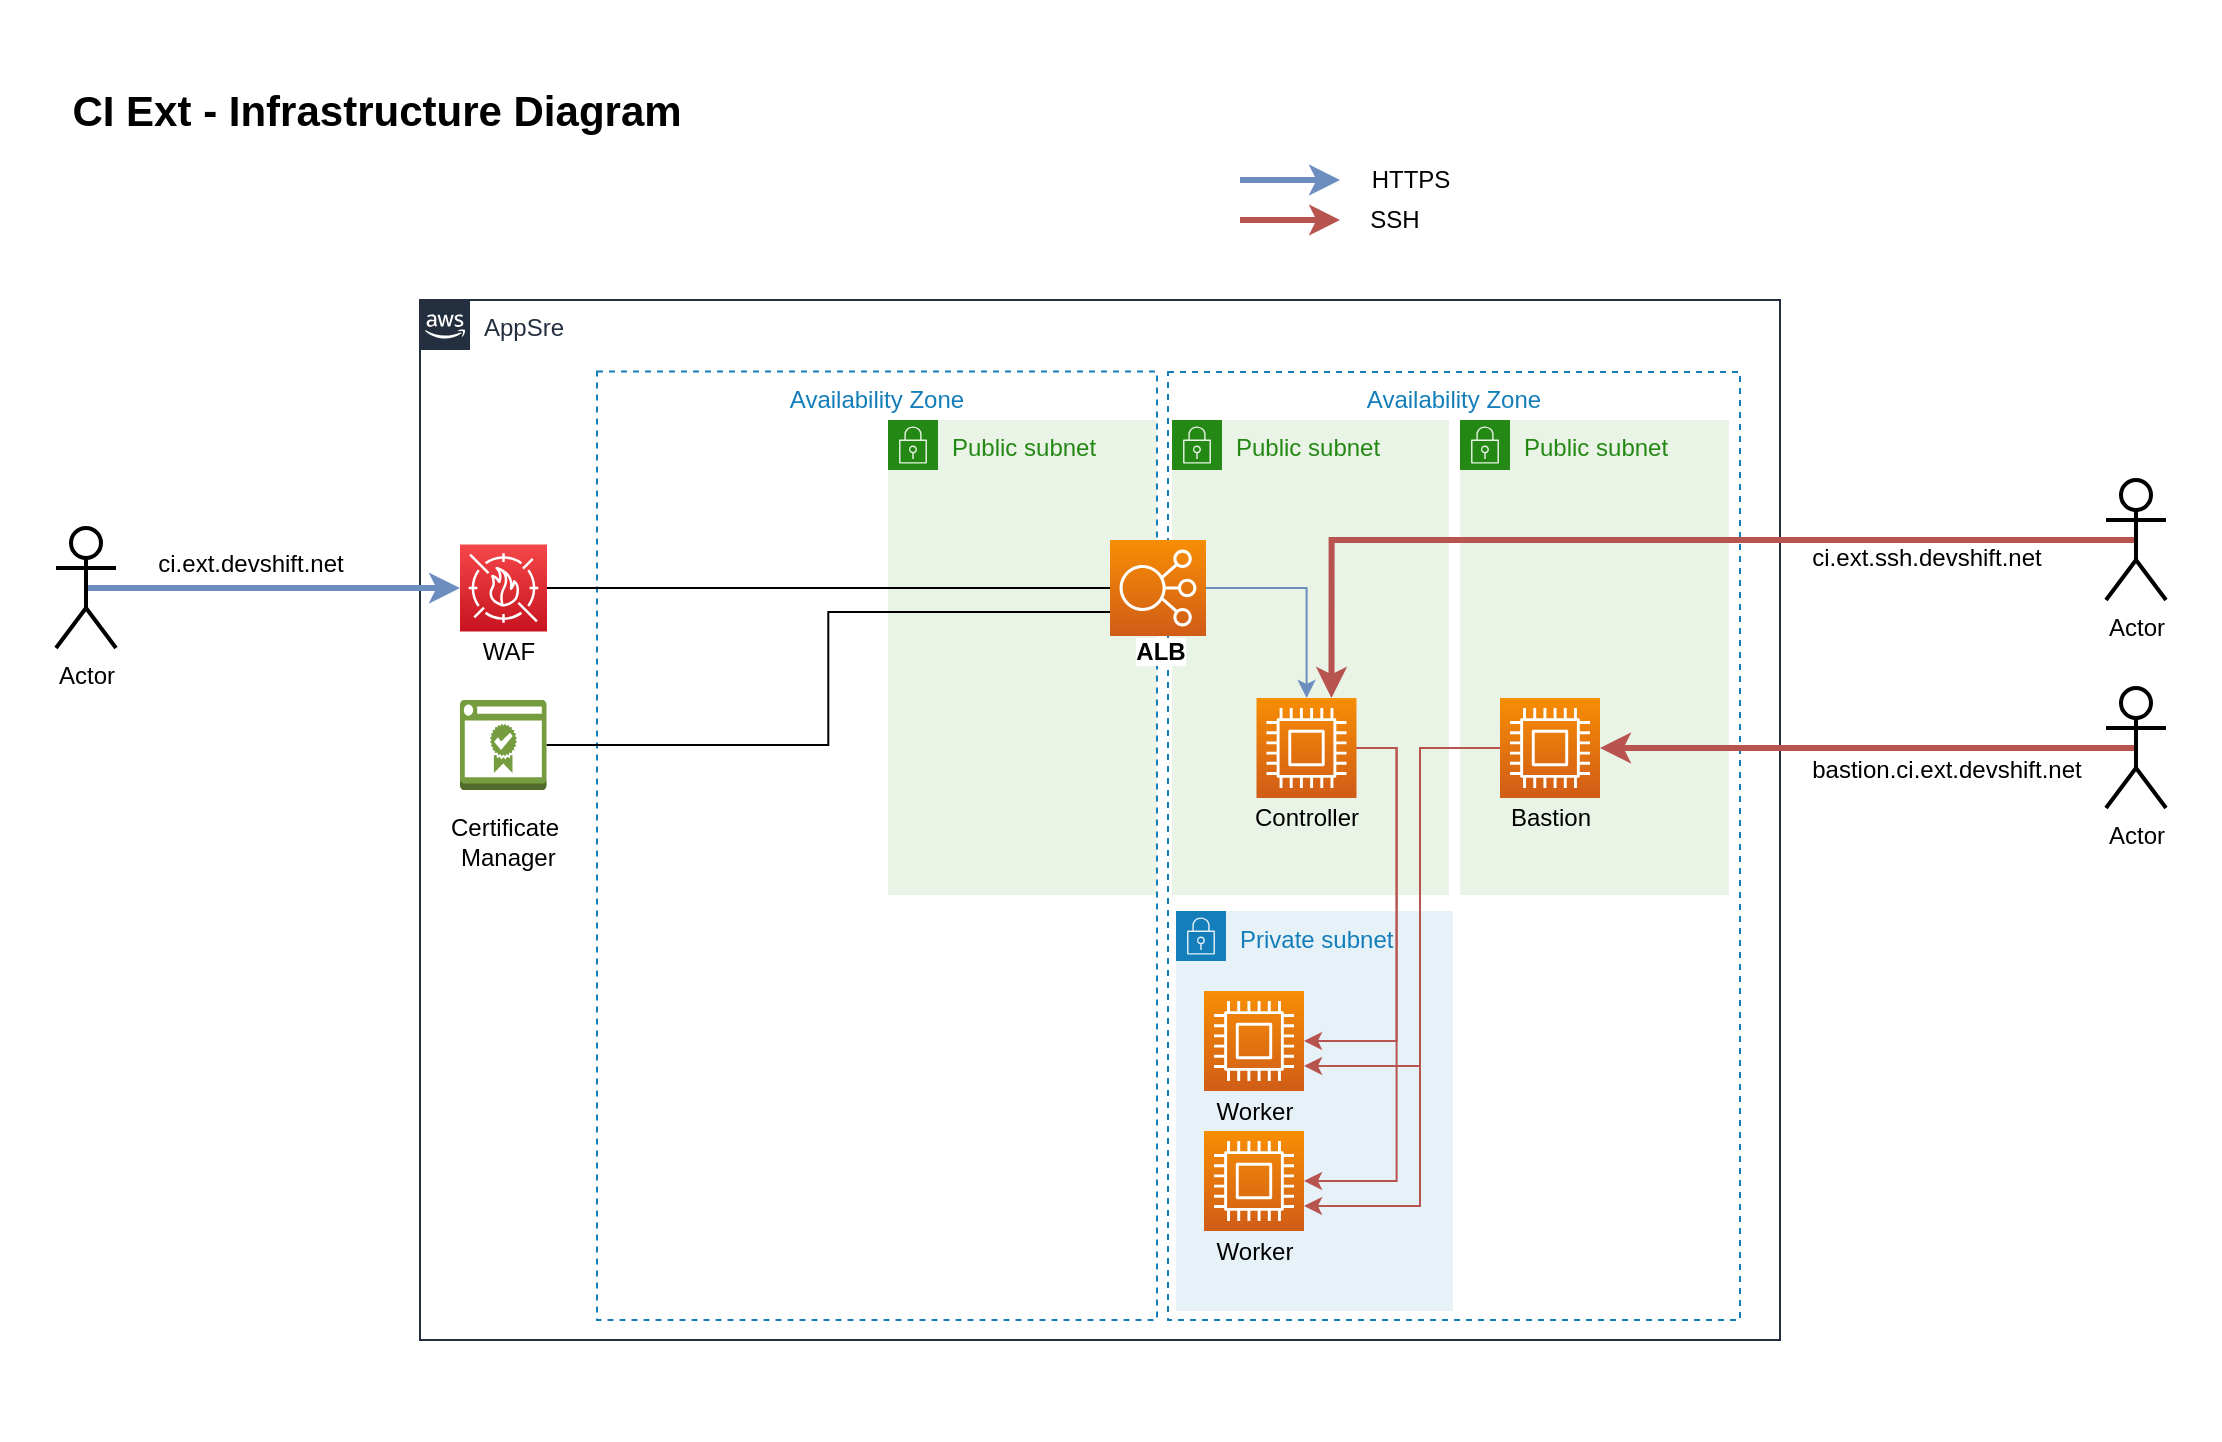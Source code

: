<mxfile version="16.5.6" type="device"><diagram id="Ht1M8jgEwFfnCIfOTk4-" name="Page-1"><mxGraphModel dx="1878" dy="1026" grid="1" gridSize="10" guides="1" tooltips="1" connect="1" arrows="1" fold="1" page="1" pageScale="1" pageWidth="1169" pageHeight="827" math="0" shadow="0"><root><mxCell id="0"/><mxCell id="1" parent="0"/><mxCell id="PutUeTP8B-kOyPwjnn0L-33" value="Availability Zone" style="fillColor=none;strokeColor=#147EBA;dashed=1;verticalAlign=top;fontStyle=0;fontColor=#147EBA;" vertex="1" parent="1"><mxGeometry x="614" y="216" width="286" height="474" as="geometry"/></mxCell><mxCell id="UEzPUAAOIrF-is8g5C7q-205" value="AppSre" style="points=[[0,0],[0.25,0],[0.5,0],[0.75,0],[1,0],[1,0.25],[1,0.5],[1,0.75],[1,1],[0.75,1],[0.5,1],[0.25,1],[0,1],[0,0.75],[0,0.5],[0,0.25]];outlineConnect=0;gradientColor=none;html=1;whiteSpace=wrap;fontSize=12;fontStyle=0;shape=mxgraph.aws4.group;grIcon=mxgraph.aws4.group_aws_cloud_alt;strokeColor=#232F3E;fillColor=none;verticalAlign=top;align=left;spacingLeft=30;fontColor=#232F3E;dashed=0;labelBackgroundColor=#ffffff;container=0;pointerEvents=0;collapsible=0;recursiveResize=0;" parent="1" vertex="1"><mxGeometry x="240" y="180" width="680" height="520" as="geometry"/></mxCell><mxCell id="PutUeTP8B-kOyPwjnn0L-3" value="Private subnet" style="points=[[0,0],[0.25,0],[0.5,0],[0.75,0],[1,0],[1,0.25],[1,0.5],[1,0.75],[1,1],[0.75,1],[0.5,1],[0.25,1],[0,1],[0,0.75],[0,0.5],[0,0.25]];outlineConnect=0;gradientColor=none;html=1;whiteSpace=wrap;fontSize=12;fontStyle=0;container=1;pointerEvents=0;collapsible=0;recursiveResize=0;shape=mxgraph.aws4.group;grIcon=mxgraph.aws4.group_security_group;grStroke=0;strokeColor=#147EBA;fillColor=#E6F2F8;verticalAlign=top;align=left;spacingLeft=30;fontColor=#147EBA;dashed=0;" vertex="1" parent="1"><mxGeometry x="618" y="485.5" width="138.5" height="200" as="geometry"/></mxCell><mxCell id="PutUeTP8B-kOyPwjnn0L-20" value="" style="group" vertex="1" connectable="0" parent="PutUeTP8B-kOyPwjnn0L-3"><mxGeometry x="4" y="40" width="70" height="70" as="geometry"/></mxCell><mxCell id="PutUeTP8B-kOyPwjnn0L-21" value="" style="sketch=0;points=[[0,0,0],[0.25,0,0],[0.5,0,0],[0.75,0,0],[1,0,0],[0,1,0],[0.25,1,0],[0.5,1,0],[0.75,1,0],[1,1,0],[0,0.25,0],[0,0.5,0],[0,0.75,0],[1,0.25,0],[1,0.5,0],[1,0.75,0]];outlineConnect=0;fontColor=#232F3E;gradientColor=#F78E04;gradientDirection=north;fillColor=#D05C17;strokeColor=#ffffff;dashed=0;verticalLabelPosition=bottom;verticalAlign=top;align=center;html=1;fontSize=12;fontStyle=0;aspect=fixed;shape=mxgraph.aws4.resourceIcon;resIcon=mxgraph.aws4.compute;" vertex="1" parent="PutUeTP8B-kOyPwjnn0L-20"><mxGeometry x="10" width="50" height="50" as="geometry"/></mxCell><mxCell id="PutUeTP8B-kOyPwjnn0L-22" value="Worker" style="text;html=1;align=center;verticalAlign=middle;resizable=0;points=[];autosize=1;strokeColor=none;fillColor=none;" vertex="1" parent="PutUeTP8B-kOyPwjnn0L-20"><mxGeometry x="10" y="50" width="50" height="20" as="geometry"/></mxCell><mxCell id="PutUeTP8B-kOyPwjnn0L-23" value="" style="group" vertex="1" connectable="0" parent="PutUeTP8B-kOyPwjnn0L-3"><mxGeometry x="4" y="110" width="70" height="70" as="geometry"/></mxCell><mxCell id="PutUeTP8B-kOyPwjnn0L-24" value="" style="sketch=0;points=[[0,0,0],[0.25,0,0],[0.5,0,0],[0.75,0,0],[1,0,0],[0,1,0],[0.25,1,0],[0.5,1,0],[0.75,1,0],[1,1,0],[0,0.25,0],[0,0.5,0],[0,0.75,0],[1,0.25,0],[1,0.5,0],[1,0.75,0]];outlineConnect=0;fontColor=#232F3E;gradientColor=#F78E04;gradientDirection=north;fillColor=#D05C17;strokeColor=#ffffff;dashed=0;verticalLabelPosition=bottom;verticalAlign=top;align=center;html=1;fontSize=12;fontStyle=0;aspect=fixed;shape=mxgraph.aws4.resourceIcon;resIcon=mxgraph.aws4.compute;" vertex="1" parent="PutUeTP8B-kOyPwjnn0L-23"><mxGeometry x="10" width="50" height="50" as="geometry"/></mxCell><mxCell id="PutUeTP8B-kOyPwjnn0L-25" value="Worker" style="text;html=1;align=center;verticalAlign=middle;resizable=0;points=[];autosize=1;strokeColor=none;fillColor=none;" vertex="1" parent="PutUeTP8B-kOyPwjnn0L-23"><mxGeometry x="10" y="50" width="50" height="20" as="geometry"/></mxCell><mxCell id="PutUeTP8B-kOyPwjnn0L-2" value="Public subnet" style="points=[[0,0],[0.25,0],[0.5,0],[0.75,0],[1,0],[1,0.25],[1,0.5],[1,0.75],[1,1],[0.75,1],[0.5,1],[0.25,1],[0,1],[0,0.75],[0,0.5],[0,0.25]];outlineConnect=0;gradientColor=none;html=1;whiteSpace=wrap;fontSize=12;fontStyle=0;container=1;pointerEvents=0;collapsible=0;recursiveResize=0;shape=mxgraph.aws4.group;grIcon=mxgraph.aws4.group_security_group;grStroke=0;strokeColor=#248814;fillColor=#E9F3E6;verticalAlign=top;align=left;spacingLeft=30;fontColor=#248814;dashed=0;" vertex="1" parent="1"><mxGeometry x="474" y="240" width="134.5" height="237.5" as="geometry"/></mxCell><mxCell id="PutUeTP8B-kOyPwjnn0L-34" value="Availability Zone" style="fillColor=none;strokeColor=#147EBA;dashed=1;verticalAlign=top;fontStyle=0;fontColor=#147EBA;" vertex="1" parent="1"><mxGeometry x="328.5" y="215.75" width="280" height="474.25" as="geometry"/></mxCell><mxCell id="PutUeTP8B-kOyPwjnn0L-4" value="Public subnet" style="points=[[0,0],[0.25,0],[0.5,0],[0.75,0],[1,0],[1,0.25],[1,0.5],[1,0.75],[1,1],[0.75,1],[0.5,1],[0.25,1],[0,1],[0,0.75],[0,0.5],[0,0.25]];outlineConnect=0;gradientColor=none;html=1;whiteSpace=wrap;fontSize=12;fontStyle=0;container=1;pointerEvents=0;collapsible=0;recursiveResize=0;shape=mxgraph.aws4.group;grIcon=mxgraph.aws4.group_security_group;grStroke=0;strokeColor=#248814;fillColor=#E9F3E6;verticalAlign=top;align=left;spacingLeft=30;fontColor=#248814;dashed=0;" vertex="1" parent="1"><mxGeometry x="616" y="240" width="138.5" height="237.5" as="geometry"/></mxCell><mxCell id="PutUeTP8B-kOyPwjnn0L-17" style="edgeStyle=orthogonalEdgeStyle;rounded=0;orthogonalLoop=1;jettySize=auto;html=1;exitX=1;exitY=0.5;exitDx=0;exitDy=0;exitPerimeter=0;fillColor=#dae8fc;strokeColor=#6c8ebf;" edge="1" parent="PutUeTP8B-kOyPwjnn0L-4" source="PutUeTP8B-kOyPwjnn0L-8" target="PutUeTP8B-kOyPwjnn0L-14"><mxGeometry relative="1" as="geometry"/></mxCell><mxCell id="PutUeTP8B-kOyPwjnn0L-16" value="" style="group" vertex="1" connectable="0" parent="PutUeTP8B-kOyPwjnn0L-4"><mxGeometry x="32.25" y="139" width="70" height="70" as="geometry"/></mxCell><mxCell id="PutUeTP8B-kOyPwjnn0L-14" value="" style="sketch=0;points=[[0,0,0],[0.25,0,0],[0.5,0,0],[0.75,0,0],[1,0,0],[0,1,0],[0.25,1,0],[0.5,1,0],[0.75,1,0],[1,1,0],[0,0.25,0],[0,0.5,0],[0,0.75,0],[1,0.25,0],[1,0.5,0],[1,0.75,0]];outlineConnect=0;fontColor=#232F3E;gradientColor=#F78E04;gradientDirection=north;fillColor=#D05C17;strokeColor=#ffffff;dashed=0;verticalLabelPosition=bottom;verticalAlign=top;align=center;html=1;fontSize=12;fontStyle=0;aspect=fixed;shape=mxgraph.aws4.resourceIcon;resIcon=mxgraph.aws4.compute;" vertex="1" parent="PutUeTP8B-kOyPwjnn0L-16"><mxGeometry x="10" width="50" height="50" as="geometry"/></mxCell><mxCell id="PutUeTP8B-kOyPwjnn0L-15" value="Controller&lt;br&gt;" style="text;html=1;align=center;verticalAlign=middle;resizable=0;points=[];autosize=1;strokeColor=none;fillColor=none;" vertex="1" parent="PutUeTP8B-kOyPwjnn0L-16"><mxGeometry y="50" width="70" height="20" as="geometry"/></mxCell><mxCell id="PutUeTP8B-kOyPwjnn0L-8" value="" style="sketch=0;points=[[0,0,0],[0.25,0,0],[0.5,0,0],[0.75,0,0],[1,0,0],[0,1,0],[0.25,1,0],[0.5,1,0],[0.75,1,0],[1,1,0],[0,0.25,0],[0,0.5,0],[0,0.75,0],[1,0.25,0],[1,0.5,0],[1,0.75,0]];outlineConnect=0;fontColor=#232F3E;gradientColor=#F78E04;gradientDirection=north;fillColor=#D05C17;strokeColor=#ffffff;dashed=0;verticalLabelPosition=bottom;verticalAlign=top;align=center;html=1;fontSize=12;fontStyle=0;aspect=fixed;shape=mxgraph.aws4.resourceIcon;resIcon=mxgraph.aws4.elastic_load_balancing;" vertex="1" parent="PutUeTP8B-kOyPwjnn0L-4"><mxGeometry x="-31" y="60" width="48" height="48" as="geometry"/></mxCell><mxCell id="PutUeTP8B-kOyPwjnn0L-10" value="Public subnet" style="points=[[0,0],[0.25,0],[0.5,0],[0.75,0],[1,0],[1,0.25],[1,0.5],[1,0.75],[1,1],[0.75,1],[0.5,1],[0.25,1],[0,1],[0,0.75],[0,0.5],[0,0.25]];outlineConnect=0;gradientColor=none;html=1;whiteSpace=wrap;fontSize=12;fontStyle=0;container=1;pointerEvents=0;collapsible=0;recursiveResize=0;shape=mxgraph.aws4.group;grIcon=mxgraph.aws4.group_security_group;grStroke=0;strokeColor=#248814;fillColor=#E9F3E6;verticalAlign=top;align=left;spacingLeft=30;fontColor=#248814;dashed=0;" vertex="1" parent="1"><mxGeometry x="760" y="240" width="134.5" height="237.5" as="geometry"/></mxCell><mxCell id="PutUeTP8B-kOyPwjnn0L-26" value="" style="group" vertex="1" connectable="0" parent="PutUeTP8B-kOyPwjnn0L-10"><mxGeometry x="10" y="139" width="70" height="70" as="geometry"/></mxCell><mxCell id="PutUeTP8B-kOyPwjnn0L-27" value="" style="sketch=0;points=[[0,0,0],[0.25,0,0],[0.5,0,0],[0.75,0,0],[1,0,0],[0,1,0],[0.25,1,0],[0.5,1,0],[0.75,1,0],[1,1,0],[0,0.25,0],[0,0.5,0],[0,0.75,0],[1,0.25,0],[1,0.5,0],[1,0.75,0]];outlineConnect=0;fontColor=#232F3E;gradientColor=#F78E04;gradientDirection=north;fillColor=#D05C17;strokeColor=#ffffff;dashed=0;verticalLabelPosition=bottom;verticalAlign=top;align=center;html=1;fontSize=12;fontStyle=0;aspect=fixed;shape=mxgraph.aws4.resourceIcon;resIcon=mxgraph.aws4.compute;" vertex="1" parent="PutUeTP8B-kOyPwjnn0L-26"><mxGeometry x="10" width="50" height="50" as="geometry"/></mxCell><mxCell id="PutUeTP8B-kOyPwjnn0L-28" value="Bastion" style="text;html=1;align=center;verticalAlign=middle;resizable=0;points=[];autosize=1;strokeColor=none;fillColor=none;" vertex="1" parent="PutUeTP8B-kOyPwjnn0L-26"><mxGeometry x="5" y="50" width="60" height="20" as="geometry"/></mxCell><mxCell id="PutUeTP8B-kOyPwjnn0L-13" style="edgeStyle=orthogonalEdgeStyle;rounded=0;orthogonalLoop=1;jettySize=auto;html=1;exitX=1;exitY=0.5;exitDx=0;exitDy=0;exitPerimeter=0;endArrow=none;endFill=0;" edge="1" parent="1" source="PutUeTP8B-kOyPwjnn0L-12" target="PutUeTP8B-kOyPwjnn0L-8"><mxGeometry relative="1" as="geometry"/></mxCell><mxCell id="PutUeTP8B-kOyPwjnn0L-12" value="" style="sketch=0;points=[[0,0,0],[0.25,0,0],[0.5,0,0],[0.75,0,0],[1,0,0],[0,1,0],[0.25,1,0],[0.5,1,0],[0.75,1,0],[1,1,0],[0,0.25,0],[0,0.5,0],[0,0.75,0],[1,0.25,0],[1,0.5,0],[1,0.75,0]];outlineConnect=0;fontColor=#232F3E;gradientColor=#F54749;gradientDirection=north;fillColor=#C7131F;strokeColor=#ffffff;dashed=0;verticalLabelPosition=bottom;verticalAlign=top;align=center;html=1;fontSize=12;fontStyle=0;aspect=fixed;shape=mxgraph.aws4.resourceIcon;resIcon=mxgraph.aws4.waf;" vertex="1" parent="1"><mxGeometry x="260" y="302.25" width="43.5" height="43.5" as="geometry"/></mxCell><mxCell id="PutUeTP8B-kOyPwjnn0L-29" style="edgeStyle=orthogonalEdgeStyle;rounded=0;orthogonalLoop=1;jettySize=auto;html=1;exitX=1;exitY=0.5;exitDx=0;exitDy=0;exitPerimeter=0;entryX=1;entryY=0.5;entryDx=0;entryDy=0;entryPerimeter=0;fillColor=#f8cecc;strokeColor=#b85450;" edge="1" parent="1" source="PutUeTP8B-kOyPwjnn0L-14" target="PutUeTP8B-kOyPwjnn0L-21"><mxGeometry relative="1" as="geometry"/></mxCell><mxCell id="PutUeTP8B-kOyPwjnn0L-19" value="&lt;b style=&quot;background-color: rgb(255 , 255 , 255)&quot;&gt;ALB&lt;/b&gt;" style="text;html=1;align=center;verticalAlign=middle;resizable=0;points=[];autosize=1;strokeColor=none;fillColor=none;" vertex="1" parent="1"><mxGeometry x="590" y="345.75" width="40" height="20" as="geometry"/></mxCell><mxCell id="PutUeTP8B-kOyPwjnn0L-30" style="edgeStyle=orthogonalEdgeStyle;rounded=0;orthogonalLoop=1;jettySize=auto;html=1;exitX=1;exitY=0.5;exitDx=0;exitDy=0;exitPerimeter=0;entryX=1;entryY=0.5;entryDx=0;entryDy=0;entryPerimeter=0;fillColor=#f8cecc;strokeColor=#b85450;" edge="1" parent="1" source="PutUeTP8B-kOyPwjnn0L-14" target="PutUeTP8B-kOyPwjnn0L-24"><mxGeometry relative="1" as="geometry"/></mxCell><mxCell id="PutUeTP8B-kOyPwjnn0L-32" value="WAF" style="text;html=1;align=center;verticalAlign=middle;resizable=0;points=[];autosize=1;strokeColor=none;fillColor=none;" vertex="1" parent="1"><mxGeometry x="263.5" y="345.75" width="40" height="20" as="geometry"/></mxCell><mxCell id="PutUeTP8B-kOyPwjnn0L-37" style="edgeStyle=orthogonalEdgeStyle;rounded=0;orthogonalLoop=1;jettySize=auto;html=1;exitX=0.5;exitY=0.5;exitDx=0;exitDy=0;exitPerimeter=0;fillColor=#dae8fc;strokeColor=#6c8ebf;strokeWidth=3;" edge="1" parent="1" source="PutUeTP8B-kOyPwjnn0L-35" target="PutUeTP8B-kOyPwjnn0L-12"><mxGeometry relative="1" as="geometry"/></mxCell><mxCell id="PutUeTP8B-kOyPwjnn0L-35" value="Actor" style="shape=umlActor;verticalLabelPosition=bottom;verticalAlign=top;html=1;outlineConnect=0;strokeWidth=2;" vertex="1" parent="1"><mxGeometry x="58" y="294" width="30" height="60" as="geometry"/></mxCell><mxCell id="PutUeTP8B-kOyPwjnn0L-36" value="ci.ext.devshift.net" style="text;html=1;align=center;verticalAlign=middle;resizable=0;points=[];autosize=1;strokeColor=none;fillColor=none;" vertex="1" parent="1"><mxGeometry x="100" y="302.25" width="110" height="20" as="geometry"/></mxCell><mxCell id="PutUeTP8B-kOyPwjnn0L-44" style="edgeStyle=orthogonalEdgeStyle;rounded=0;orthogonalLoop=1;jettySize=auto;html=1;exitX=0.5;exitY=0.5;exitDx=0;exitDy=0;exitPerimeter=0;entryX=0.75;entryY=0;entryDx=0;entryDy=0;entryPerimeter=0;fillColor=#f8cecc;strokeColor=#b85450;strokeWidth=3;" edge="1" parent="1" source="PutUeTP8B-kOyPwjnn0L-39" target="PutUeTP8B-kOyPwjnn0L-14"><mxGeometry relative="1" as="geometry"/></mxCell><mxCell id="PutUeTP8B-kOyPwjnn0L-39" value="Actor" style="shape=umlActor;verticalLabelPosition=bottom;verticalAlign=top;html=1;outlineConnect=0;strokeWidth=2;" vertex="1" parent="1"><mxGeometry x="1083" y="270" width="30" height="60" as="geometry"/></mxCell><mxCell id="PutUeTP8B-kOyPwjnn0L-42" style="edgeStyle=orthogonalEdgeStyle;rounded=0;orthogonalLoop=1;jettySize=auto;html=1;exitX=1;exitY=0.5;exitDx=0;exitDy=0;exitPerimeter=0;entryX=0;entryY=0.75;entryDx=0;entryDy=0;entryPerimeter=0;endArrow=none;endFill=0;" edge="1" parent="1" source="PutUeTP8B-kOyPwjnn0L-40" target="PutUeTP8B-kOyPwjnn0L-8"><mxGeometry relative="1" as="geometry"/></mxCell><mxCell id="PutUeTP8B-kOyPwjnn0L-40" value="" style="outlineConnect=0;dashed=0;verticalLabelPosition=bottom;verticalAlign=top;align=center;html=1;shape=mxgraph.aws3.certificate_manager_2;fillColor=#759C3E;gradientColor=none;" vertex="1" parent="1"><mxGeometry x="260" y="380" width="43.25" height="45" as="geometry"/></mxCell><mxCell id="PutUeTP8B-kOyPwjnn0L-41" value="Certificate&lt;br&gt;&amp;nbsp;Manager" style="text;html=1;align=center;verticalAlign=middle;resizable=0;points=[];autosize=1;strokeColor=none;fillColor=none;" vertex="1" parent="1"><mxGeometry x="246.62" y="436" width="70" height="30" as="geometry"/></mxCell><mxCell id="PutUeTP8B-kOyPwjnn0L-43" value="ci.ext.ssh.devshift.net" style="text;html=1;align=center;verticalAlign=middle;resizable=0;points=[];autosize=1;strokeColor=none;fillColor=none;strokeWidth=3;" vertex="1" parent="1"><mxGeometry x="928" y="299" width="130" height="20" as="geometry"/></mxCell><mxCell id="PutUeTP8B-kOyPwjnn0L-47" style="edgeStyle=orthogonalEdgeStyle;rounded=0;orthogonalLoop=1;jettySize=auto;html=1;exitX=0.5;exitY=0.5;exitDx=0;exitDy=0;exitPerimeter=0;fillColor=#f8cecc;strokeColor=#b85450;strokeWidth=3;" edge="1" parent="1" source="PutUeTP8B-kOyPwjnn0L-45" target="PutUeTP8B-kOyPwjnn0L-27"><mxGeometry relative="1" as="geometry"/></mxCell><mxCell id="PutUeTP8B-kOyPwjnn0L-45" value="Actor" style="shape=umlActor;verticalLabelPosition=bottom;verticalAlign=top;html=1;outlineConnect=0;strokeWidth=2;" vertex="1" parent="1"><mxGeometry x="1083" y="374" width="30" height="60" as="geometry"/></mxCell><mxCell id="PutUeTP8B-kOyPwjnn0L-48" value="bastion.ci.ext.devshift.net" style="text;html=1;align=center;verticalAlign=middle;resizable=0;points=[];autosize=1;strokeColor=none;fillColor=none;" vertex="1" parent="1"><mxGeometry x="928" y="405" width="150" height="20" as="geometry"/></mxCell><mxCell id="PutUeTP8B-kOyPwjnn0L-49" value="CI Ext - Infrastructure Diagram" style="text;html=1;align=center;verticalAlign=middle;resizable=0;points=[];autosize=1;strokeColor=none;fillColor=none;fontStyle=1;fontSize=21;" vertex="1" parent="1"><mxGeometry x="58" y="70" width="320" height="30" as="geometry"/></mxCell><mxCell id="PutUeTP8B-kOyPwjnn0L-54" value="" style="endArrow=classic;html=1;rounded=0;fontSize=12;strokeWidth=3;fillColor=#dae8fc;strokeColor=#6c8ebf;" edge="1" parent="1"><mxGeometry width="50" height="50" relative="1" as="geometry"><mxPoint x="650" y="120" as="sourcePoint"/><mxPoint x="700" y="120" as="targetPoint"/><Array as="points"><mxPoint x="670" y="120"/></Array></mxGeometry></mxCell><mxCell id="PutUeTP8B-kOyPwjnn0L-56" value="HTTPS" style="text;html=1;align=center;verticalAlign=middle;resizable=0;points=[];autosize=1;strokeColor=none;fillColor=none;fontSize=12;" vertex="1" parent="1"><mxGeometry x="710" y="110" width="50" height="20" as="geometry"/></mxCell><mxCell id="PutUeTP8B-kOyPwjnn0L-57" value="" style="endArrow=classic;html=1;rounded=0;fontSize=12;strokeWidth=3;fillColor=#f8cecc;strokeColor=#b85450;" edge="1" parent="1"><mxGeometry width="50" height="50" relative="1" as="geometry"><mxPoint x="650" y="140" as="sourcePoint"/><mxPoint x="700" y="140" as="targetPoint"/><Array as="points"><mxPoint x="670" y="140"/></Array></mxGeometry></mxCell><mxCell id="PutUeTP8B-kOyPwjnn0L-58" value="SSH" style="text;html=1;align=center;verticalAlign=middle;resizable=0;points=[];autosize=1;strokeColor=none;fillColor=none;fontSize=12;" vertex="1" parent="1"><mxGeometry x="707" y="130" width="40" height="20" as="geometry"/></mxCell><mxCell id="PutUeTP8B-kOyPwjnn0L-60" style="edgeStyle=orthogonalEdgeStyle;rounded=0;orthogonalLoop=1;jettySize=auto;html=1;exitX=0;exitY=0.5;exitDx=0;exitDy=0;exitPerimeter=0;entryX=1;entryY=0.75;entryDx=0;entryDy=0;entryPerimeter=0;fontSize=12;endArrow=classic;endFill=1;strokeWidth=1;fillColor=#f8cecc;strokeColor=#b85450;" edge="1" parent="1" source="PutUeTP8B-kOyPwjnn0L-27" target="PutUeTP8B-kOyPwjnn0L-21"><mxGeometry relative="1" as="geometry"><Array as="points"><mxPoint x="740" y="404"/><mxPoint x="740" y="563"/></Array></mxGeometry></mxCell><mxCell id="PutUeTP8B-kOyPwjnn0L-61" style="edgeStyle=orthogonalEdgeStyle;rounded=0;orthogonalLoop=1;jettySize=auto;html=1;exitX=0;exitY=0.5;exitDx=0;exitDy=0;exitPerimeter=0;entryX=1;entryY=0.75;entryDx=0;entryDy=0;entryPerimeter=0;fontSize=12;endArrow=classic;endFill=1;strokeWidth=1;fillColor=#f8cecc;strokeColor=#b85450;" edge="1" parent="1" source="PutUeTP8B-kOyPwjnn0L-27" target="PutUeTP8B-kOyPwjnn0L-24"><mxGeometry relative="1" as="geometry"><Array as="points"><mxPoint x="740" y="404"/><mxPoint x="740" y="633"/></Array></mxGeometry></mxCell><mxCell id="PutUeTP8B-kOyPwjnn0L-63" value="" style="rounded=0;whiteSpace=wrap;html=1;labelBackgroundColor=#FFFFFF;fontSize=12;strokeWidth=2;fillColor=none;strokeColor=none;" vertex="1" parent="1"><mxGeometry x="30" y="30" width="1110" height="720" as="geometry"/></mxCell></root></mxGraphModel></diagram></mxfile>
